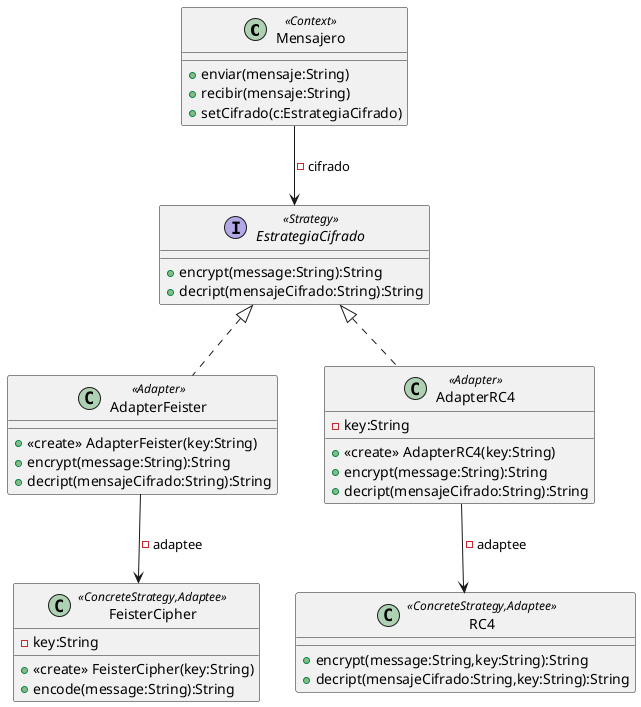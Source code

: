 @startuml
class Mensajero <<Context>>{
+enviar(mensaje:String)
+recibir(mensaje:String)
+setCifrado(c:EstrategiaCifrado)
}
Mensajero --> EstrategiaCifrado : -cifrado

interface EstrategiaCifrado <<Strategy>>{
+encrypt(message:String):String
+decript(mensajeCifrado:String):String
}

class AdapterFeister <<Adapter>> implements EstrategiaCifrado{
+<<create>> AdapterFeister(key:String)
+encrypt(message:String):String
+decript(mensajeCifrado:String):String
}
AdapterFeister --> FeisterCipher : -adaptee

class FeisterCipher <<ConcreteStrategy,Adaptee>>{
-key:String
+<<create>> FeisterCipher(key:String)
+encode(message:String):String
}

class AdapterRC4 <<Adapter>> implements EstrategiaCifrado{
-key:String
+<<create>> AdapterRC4(key:String)
+encrypt(message:String):String
+decript(mensajeCifrado:String):String
}
AdapterRC4 --> RC4 : -adaptee

class RC4 <<ConcreteStrategy,Adaptee>> {
+encrypt(message:String,key:String):String
+decript(mensajeCifrado:String,key:String):String
}
@enduml

